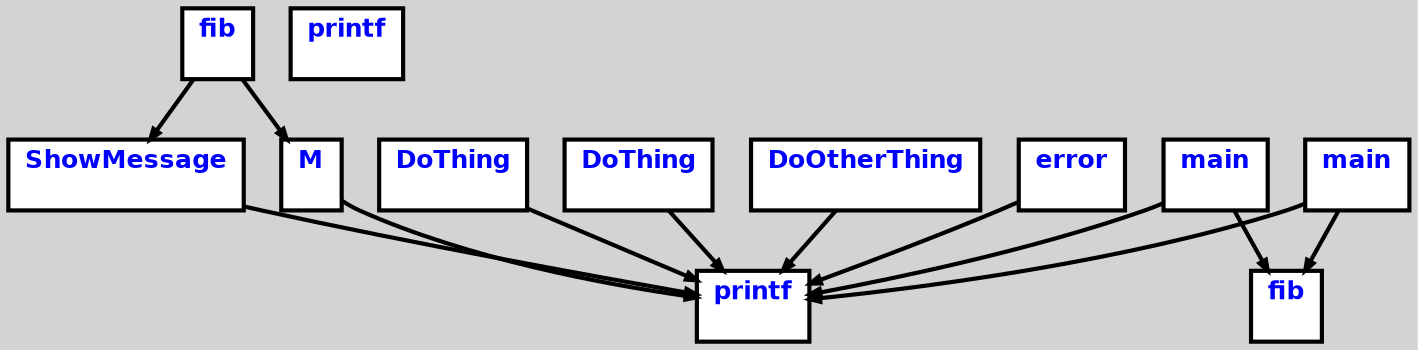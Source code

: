 digraph G {
ordering=out;
ranksep=.4;
bgcolor="lightgrey";  node [shape=box, fixedsize=false, fontsize=12, fontname="Helvetica-bold", fontcolor="blue"
width=.25, height=.25, color="black", fillcolor="white", style="filled, solid, bold"];

edge [arrowsize=.5, color="black", style="bold"]
    n00001287029A1F40 [label="fib\n "]
    n00001287029A2360 [label="printf\n "]
    n00001287029A2600 [label="main\n "]
    n00001287029A2600 -> n00001287029A2360
    n00001287029A2600 -> n00001287029A1F40
    n00001287029A2C60 [label="ShowMessage\n "]
    n00001287029A2C60 -> n00001287029A2360
    n00001287029A2FC0 [label="DoThing\n "]
    n00001287029A2FC0 -> n00001287029A2360
    n00001287029A3320 [label="DoThing\n "]
    n00001287029A3320 -> n00001287029A2360
    n00001287029A35C0 [label="DoOtherThing\n "]
    n00001287029A35C0 -> n00001287029A2360
    n00001287029A3920 [label="fib\n "]
    n00001287029A3920 -> n00001287029A2C60
    n00001287029A3920 -> n00001287029A4280
    n00001287029A4280 [label="M\n "]
    n00001287029A4280 -> n00001287029A2360
    n00001287029A4520 [label="error\n "]
    n00001287029A4520 -> n00001287029A2360
    n00001287029A4820 [label="printf\n "]
    n00001287029A5D20 [label="main\n "]
    n00001287029A5D20 -> n00001287029A2360
    n00001287029A5D20 -> n00001287029A1F40
}
